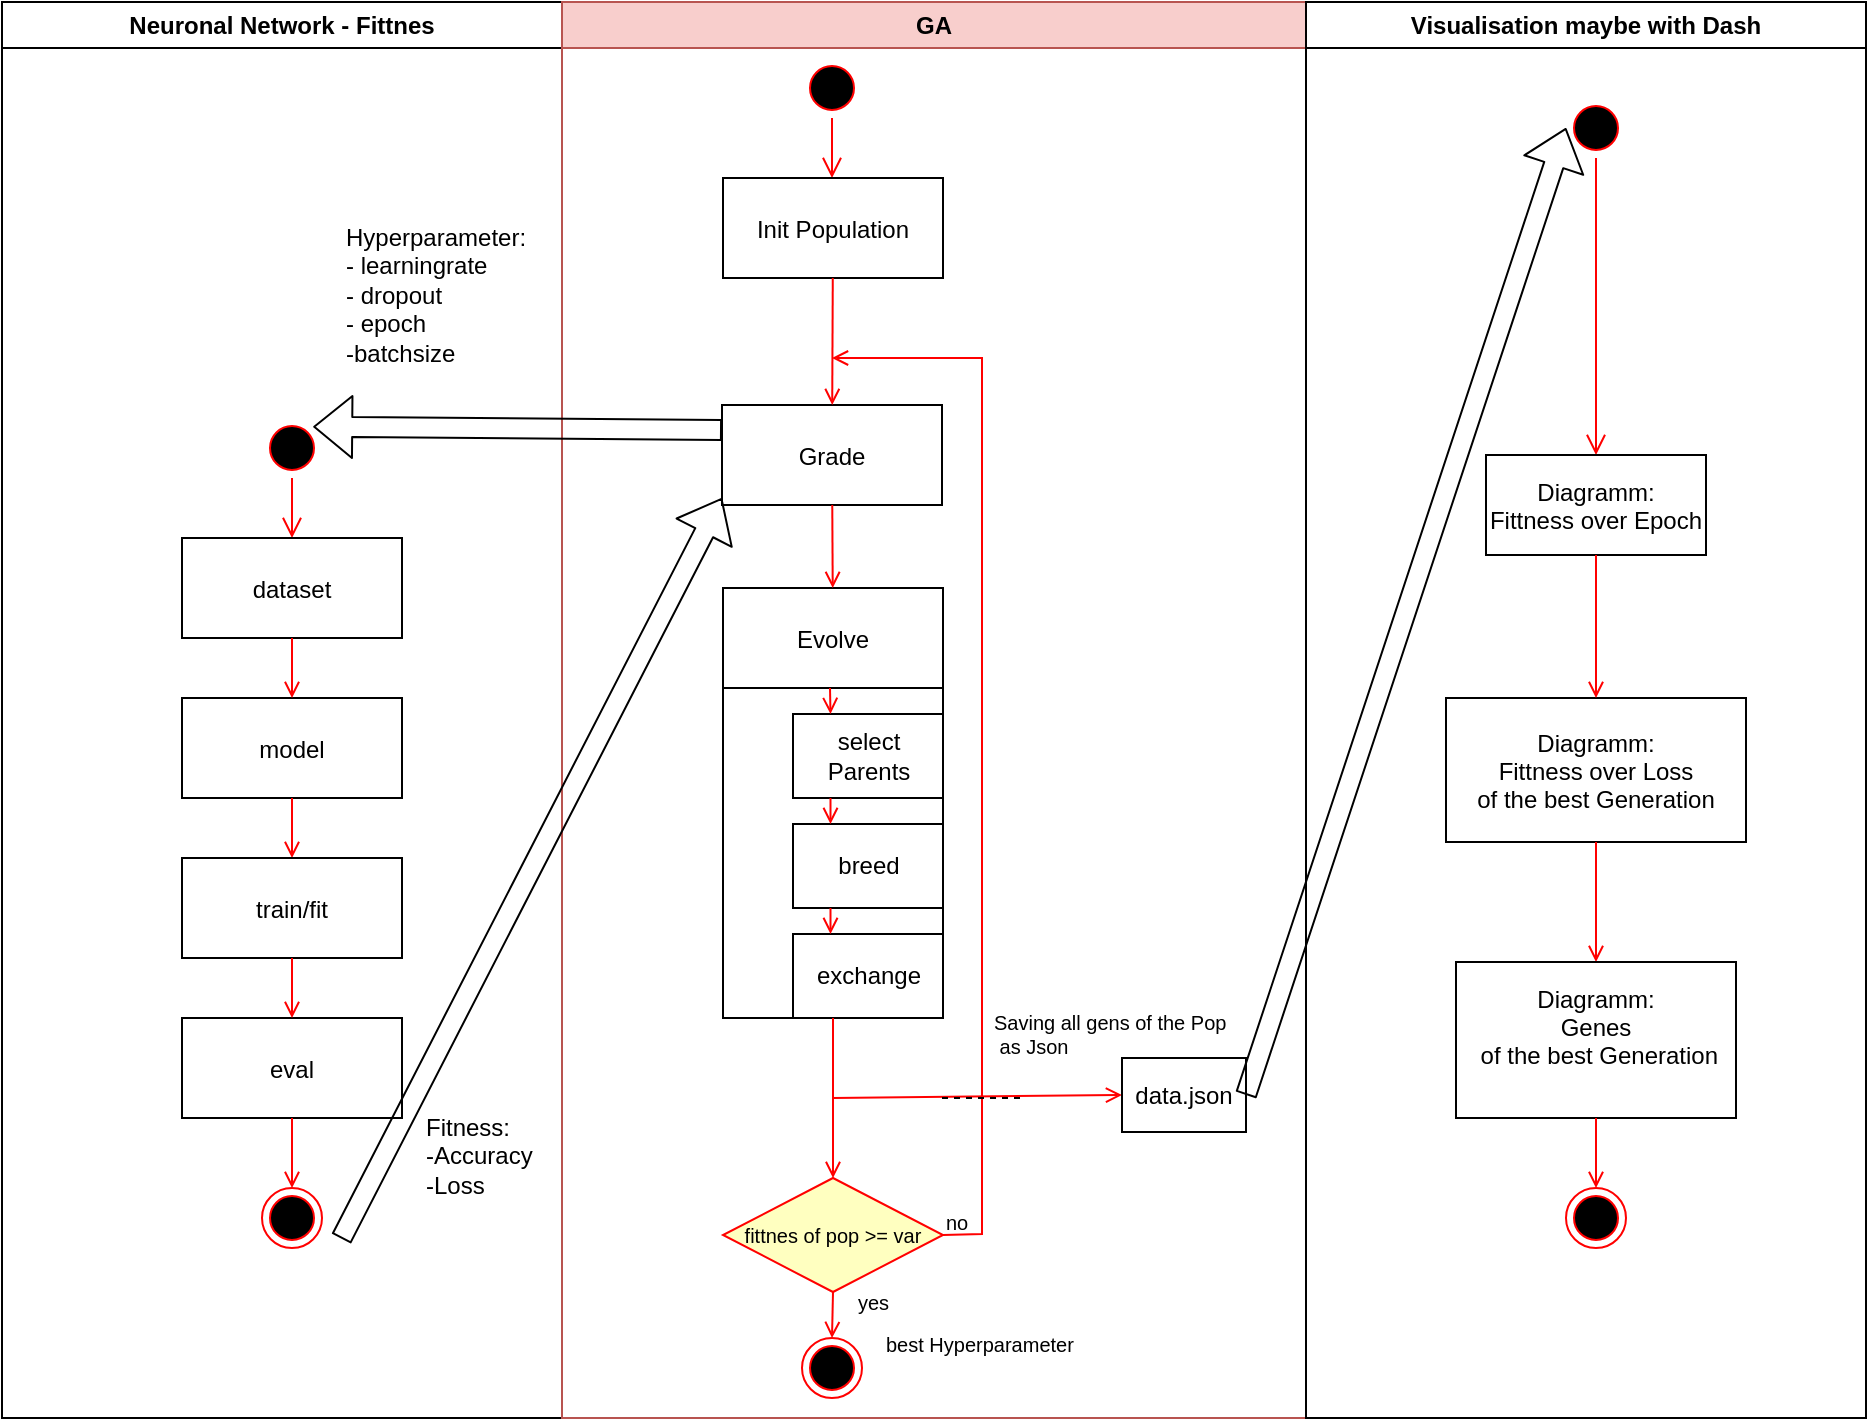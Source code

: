 <mxfile version="10.8.5" type="device"><diagram name="Page-1" id="e7e014a7-5840-1c2e-5031-d8a46d1fe8dd"><mxGraphModel dx="1188" dy="589" grid="1" gridSize="10" guides="1" tooltips="1" connect="1" arrows="1" fold="1" page="1" pageScale="1" pageWidth="1169" pageHeight="826" background="#ffffff" math="0" shadow="0"><root><mxCell id="0"/><mxCell id="1" parent="0"/><mxCell id="2" value="Neuronal Network - Fittnes" style="swimlane;whiteSpace=wrap" parent="1" vertex="1"><mxGeometry x="140" y="42" width="280" height="708" as="geometry"/></mxCell><mxCell id="5" value="" style="ellipse;shape=startState;fillColor=#000000;strokeColor=#ff0000;" parent="2" vertex="1"><mxGeometry x="130" y="208" width="30" height="30" as="geometry"/></mxCell><mxCell id="6" value="" style="edgeStyle=elbowEdgeStyle;elbow=horizontal;verticalAlign=bottom;endArrow=open;endSize=8;strokeColor=#FF0000;endFill=1;rounded=0" parent="2" source="5" target="7" edge="1"><mxGeometry x="130" y="213" as="geometry"><mxPoint x="145" y="283" as="targetPoint"/></mxGeometry></mxCell><mxCell id="7" value="dataset" style="" parent="2" vertex="1"><mxGeometry x="90" y="268" width="110" height="50" as="geometry"/></mxCell><mxCell id="8" value="model" style="" parent="2" vertex="1"><mxGeometry x="90" y="348" width="110" height="50" as="geometry"/></mxCell><mxCell id="9" value="" style="endArrow=open;strokeColor=#FF0000;endFill=1;rounded=0" parent="2" source="7" target="8" edge="1"><mxGeometry relative="1" as="geometry"/></mxCell><mxCell id="11" value="" style="endArrow=open;strokeColor=#FF0000;endFill=1;rounded=0;entryX=0.5;entryY=0;entryDx=0;entryDy=0;" parent="2" source="8" target="rDsO1qGwNNQTSoX9NSpc-78" edge="1"><mxGeometry relative="1" as="geometry"><mxPoint x="145" y="498" as="targetPoint"/></mxGeometry></mxCell><mxCell id="rDsO1qGwNNQTSoX9NSpc-78" value="train/fit" style="" parent="2" vertex="1"><mxGeometry x="90" y="428" width="110" height="50" as="geometry"/></mxCell><mxCell id="rDsO1qGwNNQTSoX9NSpc-79" value="eval" style="" parent="2" vertex="1"><mxGeometry x="90" y="508" width="110" height="50" as="geometry"/></mxCell><mxCell id="rDsO1qGwNNQTSoX9NSpc-80" value="" style="endArrow=open;strokeColor=#FF0000;endFill=1;rounded=0;exitX=0.5;exitY=1;exitDx=0;exitDy=0;" parent="2" source="rDsO1qGwNNQTSoX9NSpc-78" target="rDsO1qGwNNQTSoX9NSpc-79" edge="1"><mxGeometry relative="1" as="geometry"><mxPoint x="155.094" y="408" as="sourcePoint"/><mxPoint x="155.207" y="438.31" as="targetPoint"/></mxGeometry></mxCell><mxCell id="ePzWgY5mpLKe93iFJLIh-41" value="" style="ellipse;shape=endState;fillColor=#000000;strokeColor=#ff0000" parent="2" vertex="1"><mxGeometry x="130" y="593" width="30" height="30" as="geometry"/></mxCell><mxCell id="ePzWgY5mpLKe93iFJLIh-44" value="" style="endArrow=open;strokeColor=#FF0000;endFill=1;rounded=0;exitX=0.5;exitY=1;exitDx=0;exitDy=0;" parent="2" source="rDsO1qGwNNQTSoX9NSpc-79" target="ePzWgY5mpLKe93iFJLIh-41" edge="1"><mxGeometry relative="1" as="geometry"><mxPoint x="426" y="603" as="sourcePoint"/><mxPoint x="426" y="658" as="targetPoint"/></mxGeometry></mxCell><mxCell id="ePzWgY5mpLKe93iFJLIh-46" value="&lt;div&gt;Hyperparameter:&lt;/div&gt;&lt;div&gt;- learningrate&lt;/div&gt;&lt;div&gt;- dropout&lt;/div&gt;&lt;div&gt;- epoch&lt;/div&gt;&lt;div&gt;-batchsize&lt;br&gt;&lt;/div&gt;&lt;div&gt;&lt;br&gt;&lt;/div&gt;" style="text;html=1;resizable=0;points=[];autosize=1;align=left;verticalAlign=top;spacingTop=-4;" parent="2" vertex="1"><mxGeometry x="170" y="108" width="110" height="90" as="geometry"/></mxCell><mxCell id="ePzWgY5mpLKe93iFJLIh-48" value="&lt;div&gt;Fitness:&lt;/div&gt;&lt;div&gt;-&lt;span&gt;Accuracy&lt;/span&gt;&lt;/div&gt;&lt;div&gt;&lt;span&gt;-Loss&lt;br&gt; &lt;/span&gt;&lt;/div&gt;" style="text;html=1;resizable=0;points=[];autosize=1;align=left;verticalAlign=top;spacingTop=-4;" parent="2" vertex="1"><mxGeometry x="210" y="553" width="70" height="40" as="geometry"/></mxCell><mxCell id="3" value="GA" style="swimlane;whiteSpace=wrap;fillColor=#f8cecc;strokeColor=#b85450;" parent="1" vertex="1"><mxGeometry x="420" y="42" width="372" height="708" as="geometry"/></mxCell><mxCell id="rDsO1qGwNNQTSoX9NSpc-62" value="" style="rounded=0;whiteSpace=wrap;html=1;fillColor=none;" parent="3" vertex="1"><mxGeometry x="80.5" y="293" width="110" height="215" as="geometry"/></mxCell><mxCell id="13" value="" style="ellipse;shape=startState;fillColor=#000000;strokeColor=#ff0000;" parent="3" vertex="1"><mxGeometry x="120" y="28" width="30" height="30" as="geometry"/></mxCell><mxCell id="14" value="" style="edgeStyle=elbowEdgeStyle;elbow=horizontal;verticalAlign=bottom;endArrow=open;endSize=8;strokeColor=#FF0000;endFill=1;rounded=0" parent="3" source="13" target="15" edge="1"><mxGeometry x="100" y="20" as="geometry"><mxPoint x="115" y="90" as="targetPoint"/></mxGeometry></mxCell><mxCell id="15" value="Init Population" style="" parent="3" vertex="1"><mxGeometry x="80.5" y="88" width="110" height="50" as="geometry"/></mxCell><mxCell id="16" value="Grade" style="" parent="3" vertex="1"><mxGeometry x="80" y="201.5" width="110" height="50" as="geometry"/></mxCell><mxCell id="17" value="" style="endArrow=open;strokeColor=#FF0000;endFill=1;rounded=0" parent="3" source="15" target="16" edge="1"><mxGeometry relative="1" as="geometry"/></mxCell><mxCell id="18" value="Evolve" style="" parent="3" vertex="1"><mxGeometry x="80.5" y="293" width="110" height="50" as="geometry"/></mxCell><mxCell id="19" value="" style="endArrow=open;strokeColor=#FF0000;endFill=1;rounded=0" parent="3" source="16" target="18" edge="1"><mxGeometry relative="1" as="geometry"/></mxCell><mxCell id="rDsO1qGwNNQTSoX9NSpc-44" value="select Parents" style="rounded=0;whiteSpace=wrap;html=1;" parent="3" vertex="1"><mxGeometry x="115.5" y="356" width="75" height="42" as="geometry"/></mxCell><mxCell id="rDsO1qGwNNQTSoX9NSpc-45" value="" style="endArrow=open;strokeColor=#FF0000;endFill=1;rounded=0;entryX=0.25;entryY=0;entryDx=0;entryDy=0;" parent="3" target="rDsO1qGwNNQTSoX9NSpc-44" edge="1"><mxGeometry relative="1" as="geometry"><mxPoint x="134" y="343" as="sourcePoint"/><mxPoint x="153" y="376" as="targetPoint"/></mxGeometry></mxCell><mxCell id="rDsO1qGwNNQTSoX9NSpc-64" value="breed" style="rounded=0;whiteSpace=wrap;html=1;" parent="3" vertex="1"><mxGeometry x="115.5" y="411" width="75" height="42" as="geometry"/></mxCell><mxCell id="rDsO1qGwNNQTSoX9NSpc-65" value="" style="endArrow=open;strokeColor=#FF0000;endFill=1;rounded=0;exitX=0.25;exitY=1;exitDx=0;exitDy=0;entryX=0.25;entryY=0;entryDx=0;entryDy=0;" parent="3" source="rDsO1qGwNNQTSoX9NSpc-44" target="rDsO1qGwNNQTSoX9NSpc-64" edge="1"><mxGeometry relative="1" as="geometry"><mxPoint x="145.172" y="353.207" as="sourcePoint"/><mxPoint x="144.483" y="366.31" as="targetPoint"/></mxGeometry></mxCell><mxCell id="rDsO1qGwNNQTSoX9NSpc-68" value="exchange" style="rounded=0;whiteSpace=wrap;html=1;" parent="3" vertex="1"><mxGeometry x="115.5" y="466" width="75" height="42" as="geometry"/></mxCell><mxCell id="rDsO1qGwNNQTSoX9NSpc-69" value="" style="endArrow=open;strokeColor=#FF0000;endFill=1;rounded=0;exitX=0.25;exitY=1;exitDx=0;exitDy=0;entryX=0.25;entryY=0;entryDx=0;entryDy=0;" parent="3" source="rDsO1qGwNNQTSoX9NSpc-64" target="rDsO1qGwNNQTSoX9NSpc-68" edge="1"><mxGeometry relative="1" as="geometry"><mxPoint x="144.286" y="407.857" as="sourcePoint"/><mxPoint x="-265.017" y="334.31" as="targetPoint"/></mxGeometry></mxCell><mxCell id="rDsO1qGwNNQTSoX9NSpc-71" value="fittnes of pop &gt;= var" style="rhombus;fillColor=#ffffc0;strokeColor=#ff0000;fontSize=10;" parent="3" vertex="1"><mxGeometry x="80.5" y="588" width="110" height="57" as="geometry"/></mxCell><mxCell id="rDsO1qGwNNQTSoX9NSpc-72" value="" style="endArrow=open;strokeColor=#FF0000;endFill=1;rounded=0;exitX=0.5;exitY=1;exitDx=0;exitDy=0;entryX=0.5;entryY=0;entryDx=0;entryDy=0;" parent="3" source="rDsO1qGwNNQTSoX9NSpc-62" target="rDsO1qGwNNQTSoX9NSpc-71" edge="1"><mxGeometry relative="1" as="geometry"><mxPoint x="191" y="516" as="sourcePoint"/><mxPoint x="191" y="571" as="targetPoint"/></mxGeometry></mxCell><mxCell id="rDsO1qGwNNQTSoX9NSpc-74" value="yes&lt;br&gt;&lt;br&gt;" style="text;html=1;fontSize=10;" parent="3" vertex="1"><mxGeometry x="146" y="638" width="40" height="30" as="geometry"/></mxCell><mxCell id="rDsO1qGwNNQTSoX9NSpc-73" value="no" style="text;html=1;fontSize=10;" parent="3" vertex="1"><mxGeometry x="190" y="598" width="20" height="14" as="geometry"/></mxCell><mxCell id="rDsO1qGwNNQTSoX9NSpc-75" value="" style="endArrow=open;strokeColor=#FF0000;endFill=1;rounded=0;exitX=1;exitY=0.5;exitDx=0;exitDy=0;" parent="3" source="rDsO1qGwNNQTSoX9NSpc-71" edge="1"><mxGeometry relative="1" as="geometry"><mxPoint x="260.5" y="438" as="sourcePoint"/><mxPoint x="135" y="178" as="targetPoint"/><Array as="points"><mxPoint x="210" y="616"/><mxPoint x="210" y="368"/><mxPoint x="210" y="178"/></Array></mxGeometry></mxCell><mxCell id="38" value="" style="ellipse;shape=endState;fillColor=#000000;strokeColor=#ff0000" parent="3" vertex="1"><mxGeometry x="120" y="668" width="30" height="30" as="geometry"/></mxCell><mxCell id="rDsO1qGwNNQTSoX9NSpc-76" value="" style="endArrow=open;strokeColor=#FF0000;endFill=1;rounded=0;exitX=0.5;exitY=1;exitDx=0;exitDy=0;entryX=0.5;entryY=0;entryDx=0;entryDy=0;" parent="3" source="rDsO1qGwNNQTSoX9NSpc-71" target="38" edge="1"><mxGeometry relative="1" as="geometry"><mxPoint x="-85" y="180" as="sourcePoint"/><mxPoint x="136" y="618" as="targetPoint"/></mxGeometry></mxCell><mxCell id="rDsO1qGwNNQTSoX9NSpc-89" value="best Hyperparameter" style="text;html=1;resizable=0;points=[];autosize=1;align=left;verticalAlign=top;spacingTop=-4;fontSize=10;" parent="3" vertex="1"><mxGeometry x="160" y="663" width="110" height="10" as="geometry"/></mxCell><mxCell id="AybiBVkhAtzuQv4g8p5_-40" value="Saving all&amp;nbsp;gens of the Pop&lt;br&gt;&amp;nbsp;as Json&lt;br&gt;" style="text;html=1;fontSize=10;" vertex="1" parent="3"><mxGeometry x="214" y="498" width="132" height="30" as="geometry"/></mxCell><mxCell id="AybiBVkhAtzuQv4g8p5_-43" value="" style="endArrow=open;strokeColor=#FF0000;endFill=1;rounded=0;entryX=0;entryY=0.5;entryDx=0;entryDy=0;" edge="1" parent="3" target="AybiBVkhAtzuQv4g8p5_-44"><mxGeometry relative="1" as="geometry"><mxPoint x="135.5" y="548" as="sourcePoint"/><mxPoint x="75.5" y="548" as="targetPoint"/></mxGeometry></mxCell><mxCell id="AybiBVkhAtzuQv4g8p5_-44" value="data.json" style="rounded=0;whiteSpace=wrap;html=1;" vertex="1" parent="3"><mxGeometry x="280" y="528" width="62" height="37" as="geometry"/></mxCell><mxCell id="ePzWgY5mpLKe93iFJLIh-39" value="" style="shape=flexArrow;endArrow=classic;html=1;exitX=0;exitY=0.25;exitDx=0;exitDy=0;entryX=1;entryY=0;entryDx=0;entryDy=0;" parent="1" source="16" target="5" edge="1"><mxGeometry width="50" height="50" relative="1" as="geometry"><mxPoint x="380" y="250" as="sourcePoint"/><mxPoint x="330" y="256" as="targetPoint"/></mxGeometry></mxCell><mxCell id="AybiBVkhAtzuQv4g8p5_-38" value="" style="shape=flexArrow;endArrow=classic;html=1;exitX=1;exitY=0.5;exitDx=0;exitDy=0;" edge="1" parent="1"><mxGeometry width="50" height="50" relative="1" as="geometry"><mxPoint x="309.667" y="660.333" as="sourcePoint"/><mxPoint x="500" y="290" as="targetPoint"/></mxGeometry></mxCell><mxCell id="AybiBVkhAtzuQv4g8p5_-45" value="" style="endArrow=none;dashed=1;html=1;" edge="1" parent="1"><mxGeometry width="50" height="50" relative="1" as="geometry"><mxPoint x="610" y="590" as="sourcePoint"/><mxPoint x="650" y="590" as="targetPoint"/></mxGeometry></mxCell><mxCell id="AybiBVkhAtzuQv4g8p5_-46" value="Visualisation maybe with Dash" style="swimlane;whiteSpace=wrap" vertex="1" parent="1"><mxGeometry x="792" y="42" width="280" height="708" as="geometry"/></mxCell><mxCell id="AybiBVkhAtzuQv4g8p5_-47" value="" style="ellipse;shape=startState;fillColor=#000000;strokeColor=#ff0000;" vertex="1" parent="AybiBVkhAtzuQv4g8p5_-46"><mxGeometry x="130" y="48" width="30" height="30" as="geometry"/></mxCell><mxCell id="AybiBVkhAtzuQv4g8p5_-48" value="" style="edgeStyle=elbowEdgeStyle;elbow=horizontal;verticalAlign=bottom;endArrow=open;endSize=8;strokeColor=#FF0000;endFill=1;rounded=0;entryX=0.5;entryY=0;entryDx=0;entryDy=0;" edge="1" parent="AybiBVkhAtzuQv4g8p5_-46" source="AybiBVkhAtzuQv4g8p5_-47" target="AybiBVkhAtzuQv4g8p5_-49"><mxGeometry x="130" y="213" as="geometry"><mxPoint x="145" y="283" as="targetPoint"/></mxGeometry></mxCell><mxCell id="AybiBVkhAtzuQv4g8p5_-49" value="Diagramm:&#10;Fittness over Epoch" style="" vertex="1" parent="AybiBVkhAtzuQv4g8p5_-46"><mxGeometry x="90" y="226.5" width="110" height="50" as="geometry"/></mxCell><mxCell id="AybiBVkhAtzuQv4g8p5_-50" value="Diagramm:&#10;Fittness over Loss &#10;of the best Generation" style="" vertex="1" parent="AybiBVkhAtzuQv4g8p5_-46"><mxGeometry x="70" y="348" width="150" height="72" as="geometry"/></mxCell><mxCell id="AybiBVkhAtzuQv4g8p5_-51" value="" style="endArrow=open;strokeColor=#FF0000;endFill=1;rounded=0" edge="1" parent="AybiBVkhAtzuQv4g8p5_-46" source="AybiBVkhAtzuQv4g8p5_-49" target="AybiBVkhAtzuQv4g8p5_-50"><mxGeometry relative="1" as="geometry"/></mxCell><mxCell id="AybiBVkhAtzuQv4g8p5_-52" value="" style="endArrow=open;strokeColor=#FF0000;endFill=1;rounded=0;entryX=0.5;entryY=0;entryDx=0;entryDy=0;" edge="1" parent="AybiBVkhAtzuQv4g8p5_-46" source="AybiBVkhAtzuQv4g8p5_-50" target="AybiBVkhAtzuQv4g8p5_-54"><mxGeometry relative="1" as="geometry"><mxPoint x="145.167" y="428.333" as="targetPoint"/></mxGeometry></mxCell><mxCell id="AybiBVkhAtzuQv4g8p5_-54" value="Diagramm:&#10;Genes&#10; of the best Generation&#10;" style="" vertex="1" parent="AybiBVkhAtzuQv4g8p5_-46"><mxGeometry x="75" y="480" width="140" height="78" as="geometry"/></mxCell><mxCell id="AybiBVkhAtzuQv4g8p5_-56" value="" style="ellipse;shape=endState;fillColor=#000000;strokeColor=#ff0000" vertex="1" parent="AybiBVkhAtzuQv4g8p5_-46"><mxGeometry x="130" y="593" width="30" height="30" as="geometry"/></mxCell><mxCell id="AybiBVkhAtzuQv4g8p5_-57" value="" style="endArrow=open;strokeColor=#FF0000;endFill=1;rounded=0;exitX=0.5;exitY=1;exitDx=0;exitDy=0;" edge="1" parent="AybiBVkhAtzuQv4g8p5_-46" source="AybiBVkhAtzuQv4g8p5_-54" target="AybiBVkhAtzuQv4g8p5_-56"><mxGeometry relative="1" as="geometry"><mxPoint x="426" y="603" as="sourcePoint"/><mxPoint x="426" y="658" as="targetPoint"/></mxGeometry></mxCell><mxCell id="AybiBVkhAtzuQv4g8p5_-60" value="" style="shape=flexArrow;endArrow=classic;html=1;exitX=1;exitY=0.5;exitDx=0;exitDy=0;entryX=0;entryY=0.5;entryDx=0;entryDy=0;" edge="1" parent="1" source="AybiBVkhAtzuQv4g8p5_-44" target="AybiBVkhAtzuQv4g8p5_-47"><mxGeometry width="50" height="50" relative="1" as="geometry"><mxPoint x="319.667" y="670.333" as="sourcePoint"/><mxPoint x="510" y="300" as="targetPoint"/></mxGeometry></mxCell></root></mxGraphModel></diagram></mxfile>
